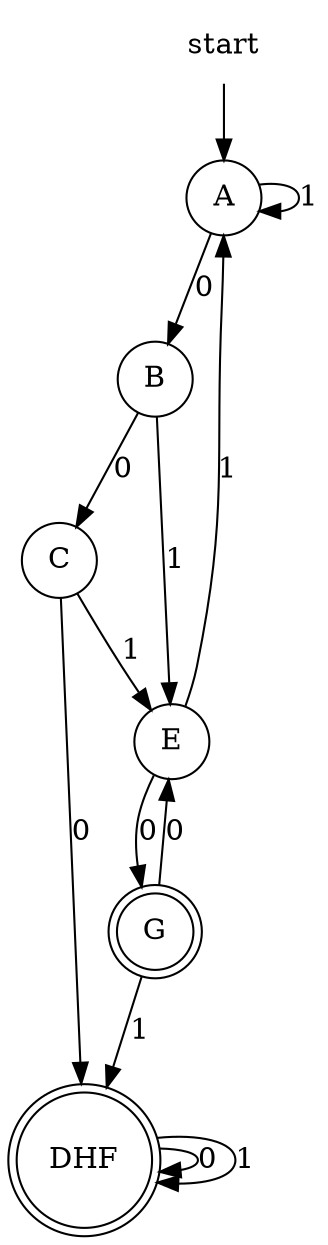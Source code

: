 digraph automaton {
	node [shape=none]; start;
	node [shape=doublecircle]; "DHF";
	node [shape=doublecircle]; "G";
	node [shape=circle];
	start -> "A"
	"A" -> "B" [label="0"]
	"A" -> "A" [label="1"]
	"B" -> "C" [label="0"]
	"B" -> "E" [label="1"]
	"C" -> "DHF" [label="0"]
	"C" -> "E" [label="1"]
	"DHF" -> "DHF" [label="0"]
	"DHF" -> "DHF" [label="1"]
	"E" -> "G" [label="0"]
	"E" -> "A" [label="1"]
	"G" -> "E" [label="0"]
	"G" -> "DHF" [label="1"]
	}
